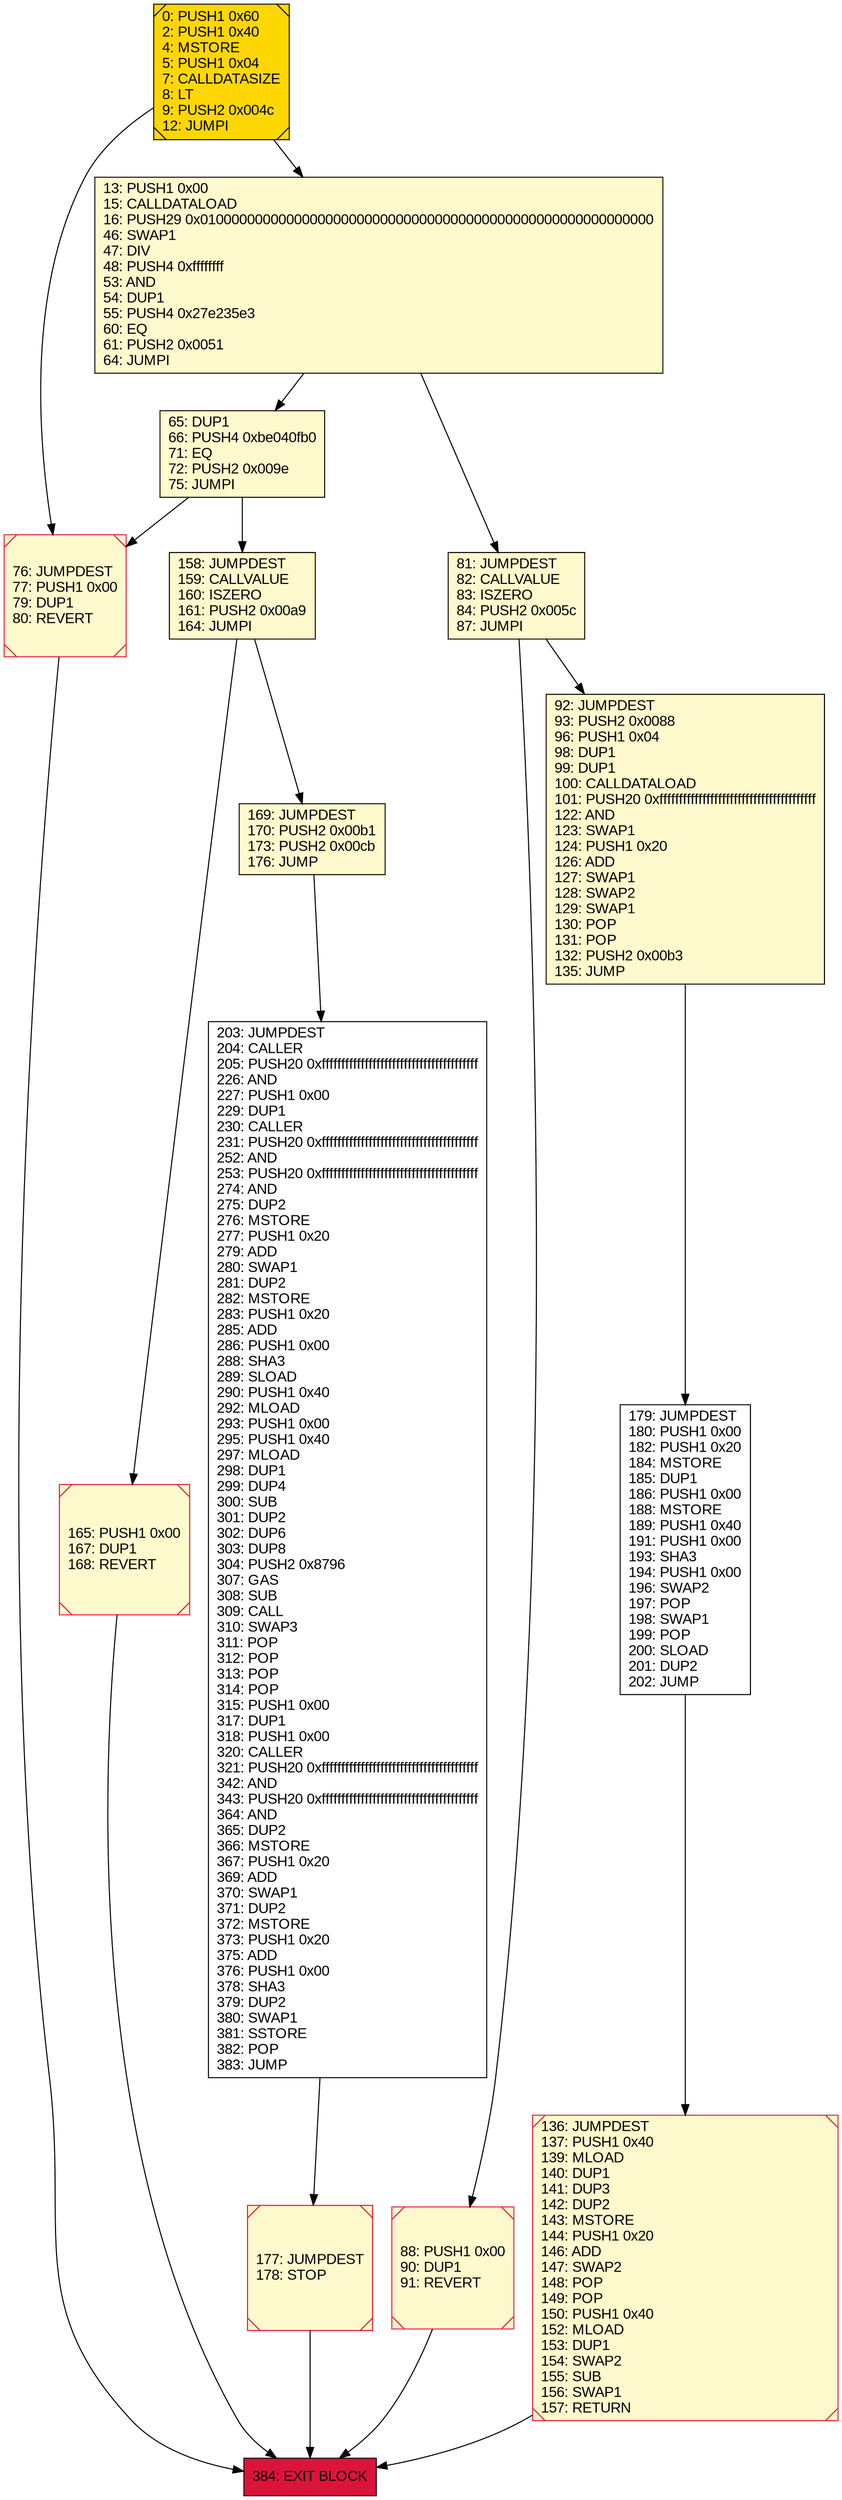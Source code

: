 digraph G {
bgcolor=transparent rankdir=UD;
node [shape=box style=filled color=black fillcolor=white fontname=arial fontcolor=black];
384 [label="384: EXIT BLOCK\l" fillcolor=crimson ];
165 [label="165: PUSH1 0x00\l167: DUP1\l168: REVERT\l" fillcolor=lemonchiffon shape=Msquare color=crimson ];
177 [label="177: JUMPDEST\l178: STOP\l" fillcolor=lemonchiffon shape=Msquare color=crimson ];
0 [label="0: PUSH1 0x60\l2: PUSH1 0x40\l4: MSTORE\l5: PUSH1 0x04\l7: CALLDATASIZE\l8: LT\l9: PUSH2 0x004c\l12: JUMPI\l" fillcolor=lemonchiffon shape=Msquare fillcolor=gold ];
179 [label="179: JUMPDEST\l180: PUSH1 0x00\l182: PUSH1 0x20\l184: MSTORE\l185: DUP1\l186: PUSH1 0x00\l188: MSTORE\l189: PUSH1 0x40\l191: PUSH1 0x00\l193: SHA3\l194: PUSH1 0x00\l196: SWAP2\l197: POP\l198: SWAP1\l199: POP\l200: SLOAD\l201: DUP2\l202: JUMP\l" ];
76 [label="76: JUMPDEST\l77: PUSH1 0x00\l79: DUP1\l80: REVERT\l" fillcolor=lemonchiffon shape=Msquare color=crimson ];
65 [label="65: DUP1\l66: PUSH4 0xbe040fb0\l71: EQ\l72: PUSH2 0x009e\l75: JUMPI\l" fillcolor=lemonchiffon ];
81 [label="81: JUMPDEST\l82: CALLVALUE\l83: ISZERO\l84: PUSH2 0x005c\l87: JUMPI\l" fillcolor=lemonchiffon ];
158 [label="158: JUMPDEST\l159: CALLVALUE\l160: ISZERO\l161: PUSH2 0x00a9\l164: JUMPI\l" fillcolor=lemonchiffon ];
203 [label="203: JUMPDEST\l204: CALLER\l205: PUSH20 0xffffffffffffffffffffffffffffffffffffffff\l226: AND\l227: PUSH1 0x00\l229: DUP1\l230: CALLER\l231: PUSH20 0xffffffffffffffffffffffffffffffffffffffff\l252: AND\l253: PUSH20 0xffffffffffffffffffffffffffffffffffffffff\l274: AND\l275: DUP2\l276: MSTORE\l277: PUSH1 0x20\l279: ADD\l280: SWAP1\l281: DUP2\l282: MSTORE\l283: PUSH1 0x20\l285: ADD\l286: PUSH1 0x00\l288: SHA3\l289: SLOAD\l290: PUSH1 0x40\l292: MLOAD\l293: PUSH1 0x00\l295: PUSH1 0x40\l297: MLOAD\l298: DUP1\l299: DUP4\l300: SUB\l301: DUP2\l302: DUP6\l303: DUP8\l304: PUSH2 0x8796\l307: GAS\l308: SUB\l309: CALL\l310: SWAP3\l311: POP\l312: POP\l313: POP\l314: POP\l315: PUSH1 0x00\l317: DUP1\l318: PUSH1 0x00\l320: CALLER\l321: PUSH20 0xffffffffffffffffffffffffffffffffffffffff\l342: AND\l343: PUSH20 0xffffffffffffffffffffffffffffffffffffffff\l364: AND\l365: DUP2\l366: MSTORE\l367: PUSH1 0x20\l369: ADD\l370: SWAP1\l371: DUP2\l372: MSTORE\l373: PUSH1 0x20\l375: ADD\l376: PUSH1 0x00\l378: SHA3\l379: DUP2\l380: SWAP1\l381: SSTORE\l382: POP\l383: JUMP\l" ];
88 [label="88: PUSH1 0x00\l90: DUP1\l91: REVERT\l" fillcolor=lemonchiffon shape=Msquare color=crimson ];
169 [label="169: JUMPDEST\l170: PUSH2 0x00b1\l173: PUSH2 0x00cb\l176: JUMP\l" fillcolor=lemonchiffon ];
136 [label="136: JUMPDEST\l137: PUSH1 0x40\l139: MLOAD\l140: DUP1\l141: DUP3\l142: DUP2\l143: MSTORE\l144: PUSH1 0x20\l146: ADD\l147: SWAP2\l148: POP\l149: POP\l150: PUSH1 0x40\l152: MLOAD\l153: DUP1\l154: SWAP2\l155: SUB\l156: SWAP1\l157: RETURN\l" fillcolor=lemonchiffon shape=Msquare color=crimson ];
13 [label="13: PUSH1 0x00\l15: CALLDATALOAD\l16: PUSH29 0x0100000000000000000000000000000000000000000000000000000000\l46: SWAP1\l47: DIV\l48: PUSH4 0xffffffff\l53: AND\l54: DUP1\l55: PUSH4 0x27e235e3\l60: EQ\l61: PUSH2 0x0051\l64: JUMPI\l" fillcolor=lemonchiffon ];
92 [label="92: JUMPDEST\l93: PUSH2 0x0088\l96: PUSH1 0x04\l98: DUP1\l99: DUP1\l100: CALLDATALOAD\l101: PUSH20 0xffffffffffffffffffffffffffffffffffffffff\l122: AND\l123: SWAP1\l124: PUSH1 0x20\l126: ADD\l127: SWAP1\l128: SWAP2\l129: SWAP1\l130: POP\l131: POP\l132: PUSH2 0x00b3\l135: JUMP\l" fillcolor=lemonchiffon ];
169 -> 203;
65 -> 76;
165 -> 384;
177 -> 384;
76 -> 384;
81 -> 88;
13 -> 81;
158 -> 169;
81 -> 92;
0 -> 76;
158 -> 165;
179 -> 136;
92 -> 179;
13 -> 65;
88 -> 384;
0 -> 13;
136 -> 384;
65 -> 158;
203 -> 177;
}